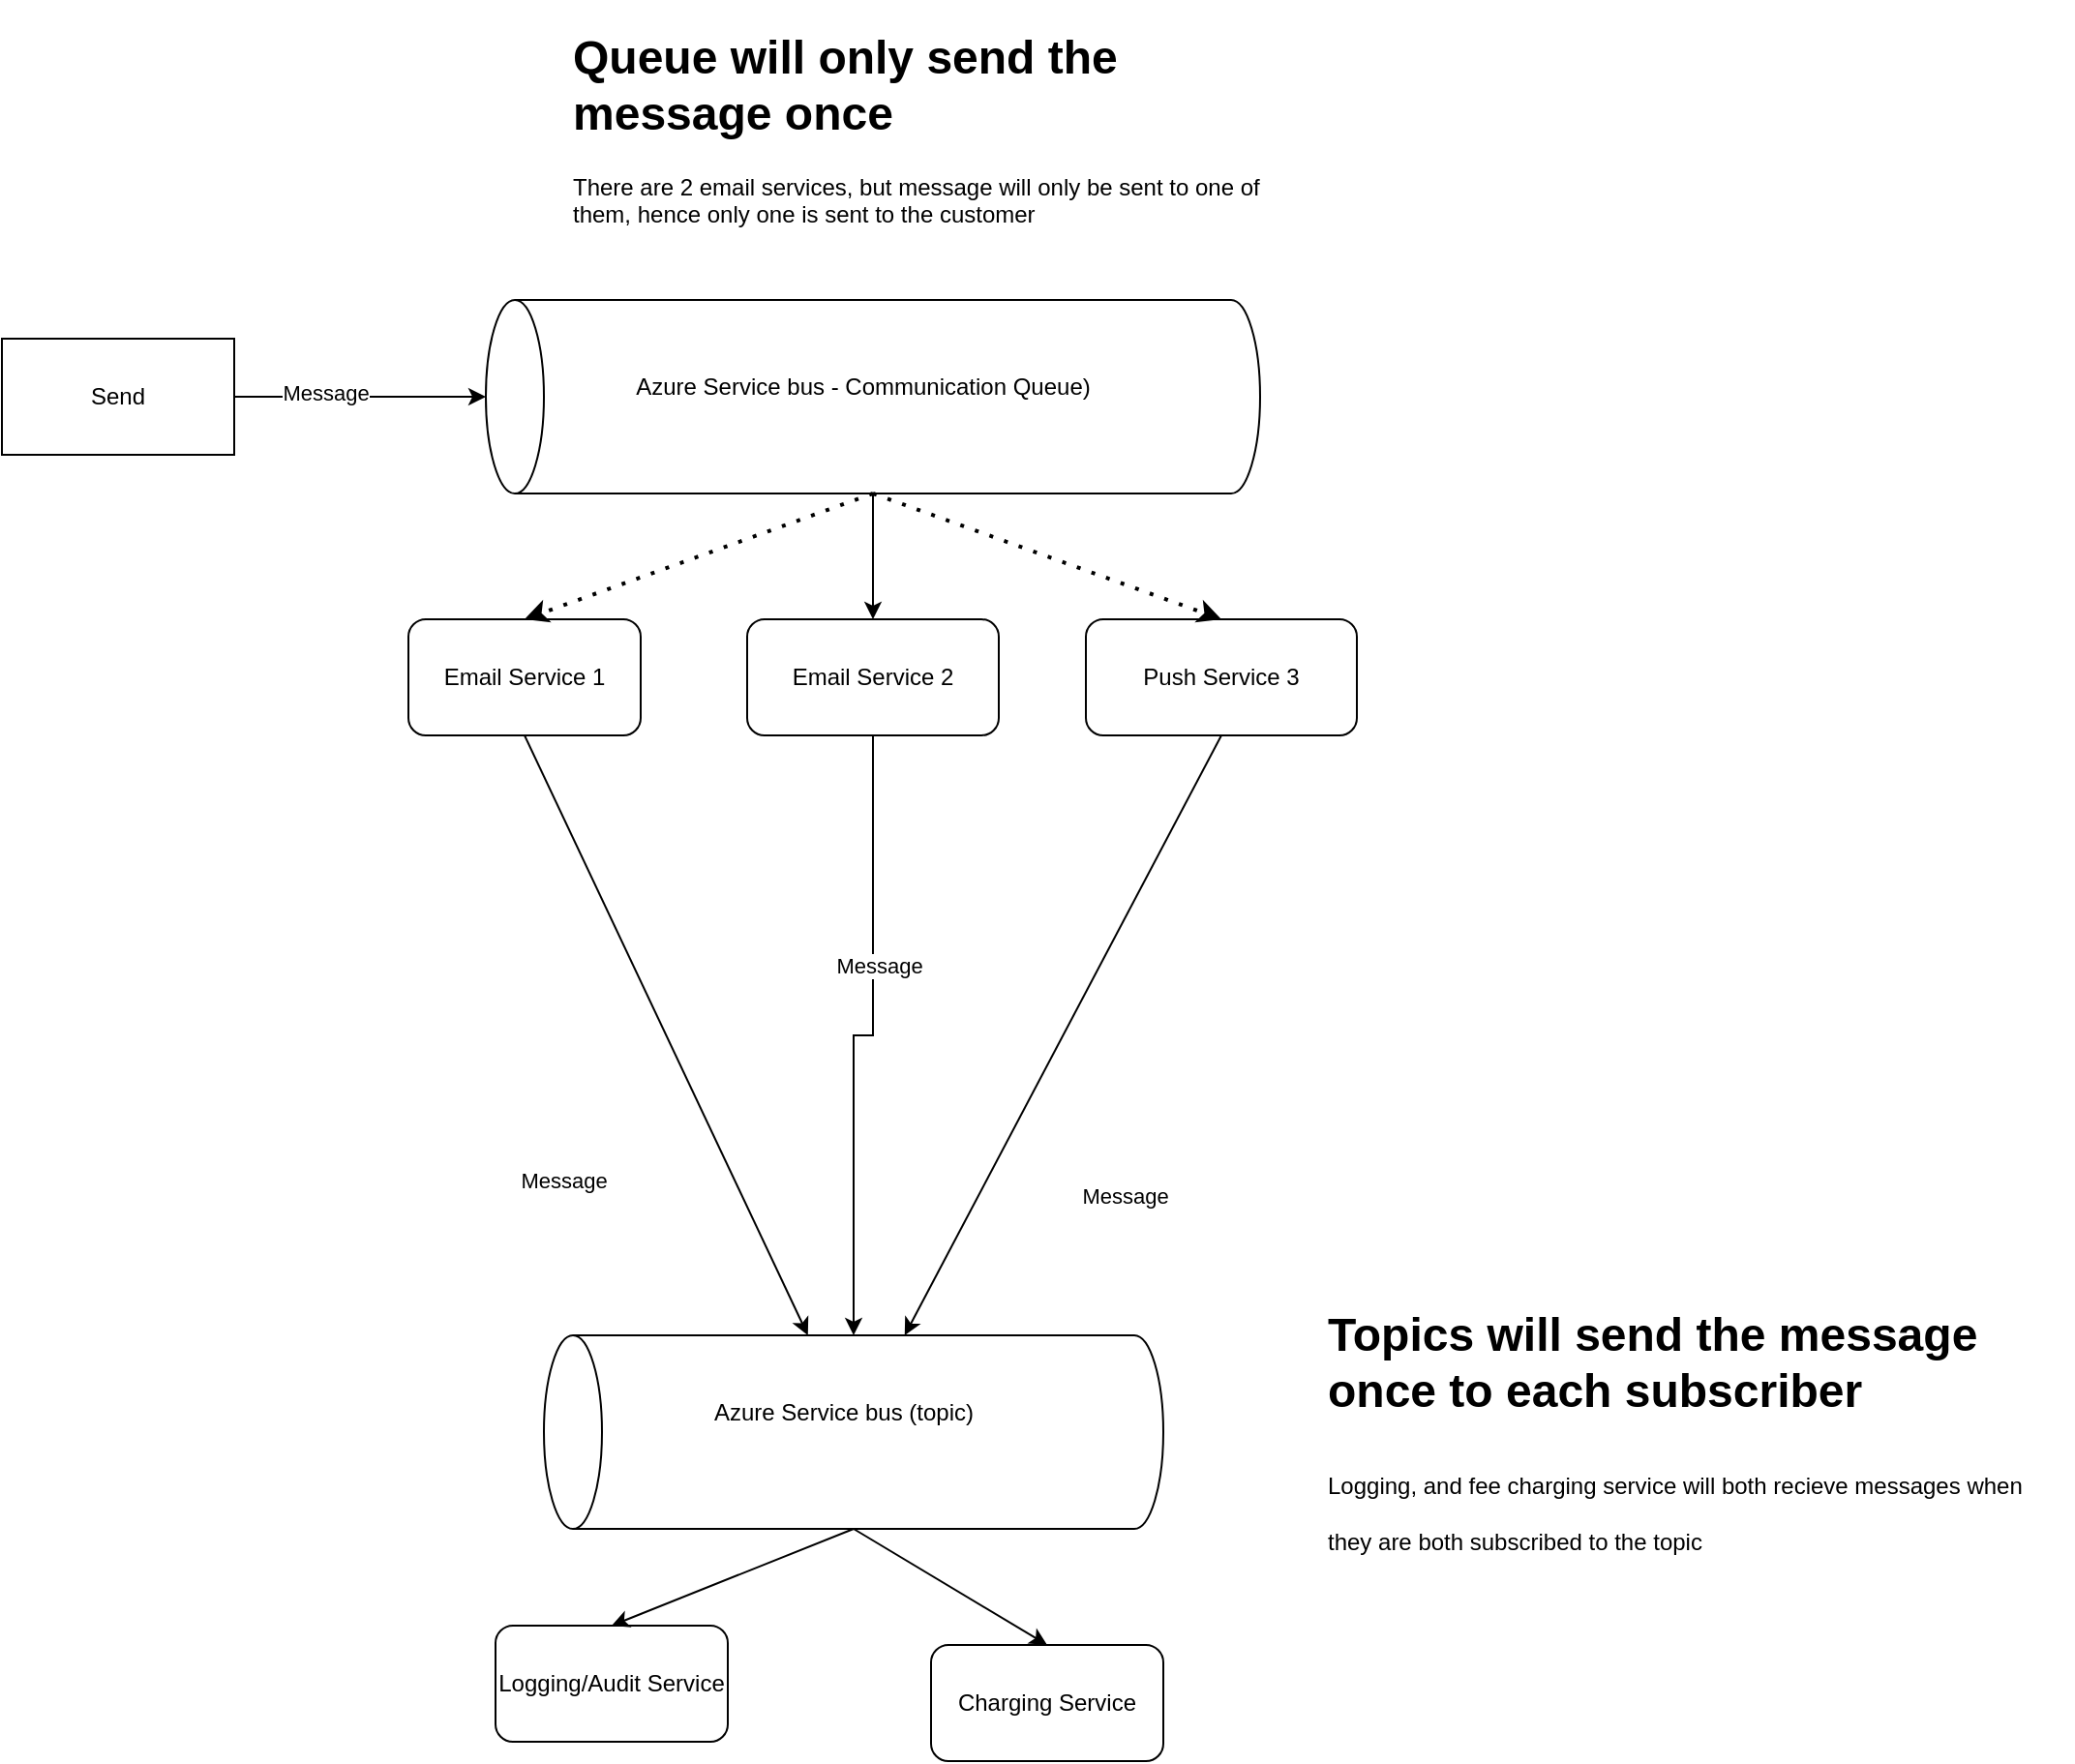 <mxfile version="14.9.8" type="device"><diagram id="tCVwx0RKCGeX81KRMgUZ" name="Page-1"><mxGraphModel dx="1904" dy="1081" grid="1" gridSize="10" guides="1" tooltips="1" connect="1" arrows="1" fold="1" page="0" pageScale="1" pageWidth="850" pageHeight="1100" math="0" shadow="0"><root><mxCell id="0"/><mxCell id="1" parent="0"/><mxCell id="rKr3kldw20uUVBrEwN-4-1" value="Send" style="rounded=0;whiteSpace=wrap;html=1;" vertex="1" parent="1"><mxGeometry x="-240" y="95" width="120" height="60" as="geometry"/></mxCell><mxCell id="rKr3kldw20uUVBrEwN-4-5" value="Email Service 1" style="rounded=1;whiteSpace=wrap;html=1;" vertex="1" parent="1"><mxGeometry x="-30" y="240" width="120" height="60" as="geometry"/></mxCell><mxCell id="rKr3kldw20uUVBrEwN-4-19" style="edgeStyle=orthogonalEdgeStyle;rounded=0;orthogonalLoop=1;jettySize=auto;html=1;exitX=0.5;exitY=1;exitDx=0;exitDy=0;" edge="1" parent="1" source="rKr3kldw20uUVBrEwN-4-6" target="rKr3kldw20uUVBrEwN-4-13"><mxGeometry relative="1" as="geometry"><mxPoint x="210" y="610" as="targetPoint"/></mxGeometry></mxCell><mxCell id="rKr3kldw20uUVBrEwN-4-30" value="Message" style="edgeLabel;html=1;align=center;verticalAlign=middle;resizable=0;points=[];" vertex="1" connectable="0" parent="rKr3kldw20uUVBrEwN-4-19"><mxGeometry x="-0.257" y="3" relative="1" as="geometry"><mxPoint as="offset"/></mxGeometry></mxCell><mxCell id="rKr3kldw20uUVBrEwN-4-6" value="Email Service 2" style="rounded=1;whiteSpace=wrap;html=1;" vertex="1" parent="1"><mxGeometry x="145" y="240" width="130" height="60" as="geometry"/></mxCell><mxCell id="rKr3kldw20uUVBrEwN-4-8" value="Push Service 3" style="rounded=1;whiteSpace=wrap;html=1;" vertex="1" parent="1"><mxGeometry x="320" y="240" width="140" height="60" as="geometry"/></mxCell><mxCell id="rKr3kldw20uUVBrEwN-4-9" value="" style="endArrow=classic;html=1;exitX=1;exitY=0.5;exitDx=0;exitDy=0;entryX=0.5;entryY=0;entryDx=0;entryDy=0;entryPerimeter=0;" edge="1" parent="1" source="rKr3kldw20uUVBrEwN-4-1" target="rKr3kldw20uUVBrEwN-4-4"><mxGeometry width="50" height="50" relative="1" as="geometry"><mxPoint x="400" y="400" as="sourcePoint"/><mxPoint x="450" y="350" as="targetPoint"/></mxGeometry></mxCell><mxCell id="rKr3kldw20uUVBrEwN-4-10" value="Message" style="edgeLabel;html=1;align=center;verticalAlign=middle;resizable=0;points=[];" vertex="1" connectable="0" parent="rKr3kldw20uUVBrEwN-4-9"><mxGeometry x="-0.28" y="2" relative="1" as="geometry"><mxPoint as="offset"/></mxGeometry></mxCell><mxCell id="rKr3kldw20uUVBrEwN-4-13" value="" style="shape=cylinder3;whiteSpace=wrap;html=1;boundedLbl=1;backgroundOutline=1;size=15;rotation=-90;" vertex="1" parent="1"><mxGeometry x="150" y="500" width="100" height="320" as="geometry"/></mxCell><mxCell id="rKr3kldw20uUVBrEwN-4-15" value="Azure Service bus (topic)" style="text;html=1;strokeColor=none;fillColor=none;align=center;verticalAlign=middle;whiteSpace=wrap;rounded=0;" vertex="1" parent="1"><mxGeometry x="120" y="640" width="150" height="20" as="geometry"/></mxCell><mxCell id="rKr3kldw20uUVBrEwN-4-18" value="" style="endArrow=classic;html=1;exitX=0.5;exitY=1;exitDx=0;exitDy=0;" edge="1" parent="1" source="rKr3kldw20uUVBrEwN-4-5" target="rKr3kldw20uUVBrEwN-4-13"><mxGeometry width="50" height="50" relative="1" as="geometry"><mxPoint x="400" y="580" as="sourcePoint"/><mxPoint x="450" y="530" as="targetPoint"/></mxGeometry></mxCell><mxCell id="rKr3kldw20uUVBrEwN-4-21" value="" style="endArrow=classic;html=1;exitX=0.5;exitY=1;exitDx=0;exitDy=0;" edge="1" parent="1" source="rKr3kldw20uUVBrEwN-4-8" target="rKr3kldw20uUVBrEwN-4-13"><mxGeometry width="50" height="50" relative="1" as="geometry"><mxPoint x="50" y="490" as="sourcePoint"/><mxPoint x="165.556" y="620" as="targetPoint"/></mxGeometry></mxCell><mxCell id="rKr3kldw20uUVBrEwN-4-23" value="&lt;h1&gt;Queue will only send the message once&lt;/h1&gt;&lt;div&gt;There are 2 email services, but message will only be sent to one of them, hence only one is sent to the customer&lt;/div&gt;" style="text;html=1;strokeColor=none;fillColor=none;spacing=5;spacingTop=-20;whiteSpace=wrap;overflow=hidden;rounded=0;" vertex="1" parent="1"><mxGeometry x="50" y="-70" width="390" height="120" as="geometry"/></mxCell><mxCell id="rKr3kldw20uUVBrEwN-4-27" value="&lt;h1&gt;&lt;span&gt;Topics will send the message once to each subscriber&lt;/span&gt;&lt;/h1&gt;&lt;h1&gt;&lt;span style=&quot;font-size: 12px ; font-weight: normal&quot;&gt;Logging, and fee charging service will both recieve messages when they are both subscribed to the topic&lt;/span&gt;&lt;br&gt;&lt;/h1&gt;" style="text;html=1;strokeColor=none;fillColor=none;spacing=5;spacingTop=-20;whiteSpace=wrap;overflow=hidden;rounded=0;" vertex="1" parent="1"><mxGeometry x="440" y="590" width="390" height="150" as="geometry"/></mxCell><mxCell id="rKr3kldw20uUVBrEwN-4-28" value="Logging/Audit Service" style="rounded=1;whiteSpace=wrap;html=1;" vertex="1" parent="1"><mxGeometry x="15" y="760" width="120" height="60" as="geometry"/></mxCell><mxCell id="rKr3kldw20uUVBrEwN-4-29" value="Charging Service" style="rounded=1;whiteSpace=wrap;html=1;" vertex="1" parent="1"><mxGeometry x="240" y="770" width="120" height="60" as="geometry"/></mxCell><mxCell id="rKr3kldw20uUVBrEwN-4-31" value="Message" style="edgeLabel;html=1;align=center;verticalAlign=middle;resizable=0;points=[];" vertex="1" connectable="0" parent="1"><mxGeometry x="340.0" y="538.235" as="geometry"/></mxCell><mxCell id="rKr3kldw20uUVBrEwN-4-32" value="Message" style="edgeLabel;html=1;align=center;verticalAlign=middle;resizable=0;points=[];" vertex="1" connectable="0" parent="1"><mxGeometry x="50.0" y="529.995" as="geometry"/></mxCell><mxCell id="rKr3kldw20uUVBrEwN-4-41" value="" style="group" vertex="1" connectable="0" parent="1"><mxGeometry x="10" y="75.0" width="400" height="100.0" as="geometry"/></mxCell><mxCell id="rKr3kldw20uUVBrEwN-4-4" value="" style="shape=cylinder3;whiteSpace=wrap;html=1;boundedLbl=1;backgroundOutline=1;size=15;rotation=-90;" vertex="1" parent="rKr3kldw20uUVBrEwN-4-41"><mxGeometry x="150" y="-150" width="100" height="400" as="geometry"/></mxCell><mxCell id="rKr3kldw20uUVBrEwN-4-12" value="Azure Service bus - Communication Queue)" style="text;html=1;strokeColor=none;fillColor=none;align=center;verticalAlign=middle;whiteSpace=wrap;rounded=0;" vertex="1" parent="rKr3kldw20uUVBrEwN-4-41"><mxGeometry x="70" y="35.0" width="250" height="20" as="geometry"/></mxCell><mxCell id="rKr3kldw20uUVBrEwN-4-43" value="" style="endArrow=classic;dashed=1;html=1;dashPattern=1 3;strokeWidth=2;exitX=0;exitY=0.5;exitDx=0;exitDy=0;exitPerimeter=0;entryX=0.5;entryY=0;entryDx=0;entryDy=0;" edge="1" parent="1" source="rKr3kldw20uUVBrEwN-4-4" target="rKr3kldw20uUVBrEwN-4-5"><mxGeometry width="50" height="50" relative="1" as="geometry"><mxPoint x="-290" y="280" as="sourcePoint"/><mxPoint x="-240" y="230" as="targetPoint"/></mxGeometry></mxCell><mxCell id="rKr3kldw20uUVBrEwN-4-44" value="" style="endArrow=classic;dashed=1;html=1;dashPattern=1 3;strokeWidth=2;exitX=0;exitY=0.5;exitDx=0;exitDy=0;exitPerimeter=0;entryX=0.5;entryY=0;entryDx=0;entryDy=0;" edge="1" parent="1" source="rKr3kldw20uUVBrEwN-4-4" target="rKr3kldw20uUVBrEwN-4-8"><mxGeometry width="50" height="50" relative="1" as="geometry"><mxPoint x="127.5" y="185.0" as="sourcePoint"/><mxPoint x="60" y="440.0" as="targetPoint"/></mxGeometry></mxCell><mxCell id="rKr3kldw20uUVBrEwN-4-49" value="" style="endArrow=classic;html=1;exitX=0;exitY=0.5;exitDx=0;exitDy=0;exitPerimeter=0;entryX=0.5;entryY=0;entryDx=0;entryDy=0;" edge="1" parent="1" source="rKr3kldw20uUVBrEwN-4-4" target="rKr3kldw20uUVBrEwN-4-6"><mxGeometry width="50" height="50" relative="1" as="geometry"><mxPoint x="120" y="430" as="sourcePoint"/><mxPoint x="170" y="380" as="targetPoint"/></mxGeometry></mxCell><mxCell id="rKr3kldw20uUVBrEwN-4-54" value="" style="endArrow=classic;html=1;exitX=0;exitY=0.5;exitDx=0;exitDy=0;exitPerimeter=0;entryX=0.5;entryY=0;entryDx=0;entryDy=0;" edge="1" parent="1" source="rKr3kldw20uUVBrEwN-4-13" target="rKr3kldw20uUVBrEwN-4-28"><mxGeometry width="50" height="50" relative="1" as="geometry"><mxPoint x="-70" y="690" as="sourcePoint"/><mxPoint x="-20" y="640" as="targetPoint"/></mxGeometry></mxCell><mxCell id="rKr3kldw20uUVBrEwN-4-55" value="" style="endArrow=classic;html=1;exitX=0;exitY=0.5;exitDx=0;exitDy=0;exitPerimeter=0;entryX=0.5;entryY=0;entryDx=0;entryDy=0;" edge="1" parent="1" source="rKr3kldw20uUVBrEwN-4-13" target="rKr3kldw20uUVBrEwN-4-29"><mxGeometry width="50" height="50" relative="1" as="geometry"><mxPoint x="210" y="720" as="sourcePoint"/><mxPoint x="85" y="770" as="targetPoint"/></mxGeometry></mxCell></root></mxGraphModel></diagram></mxfile>